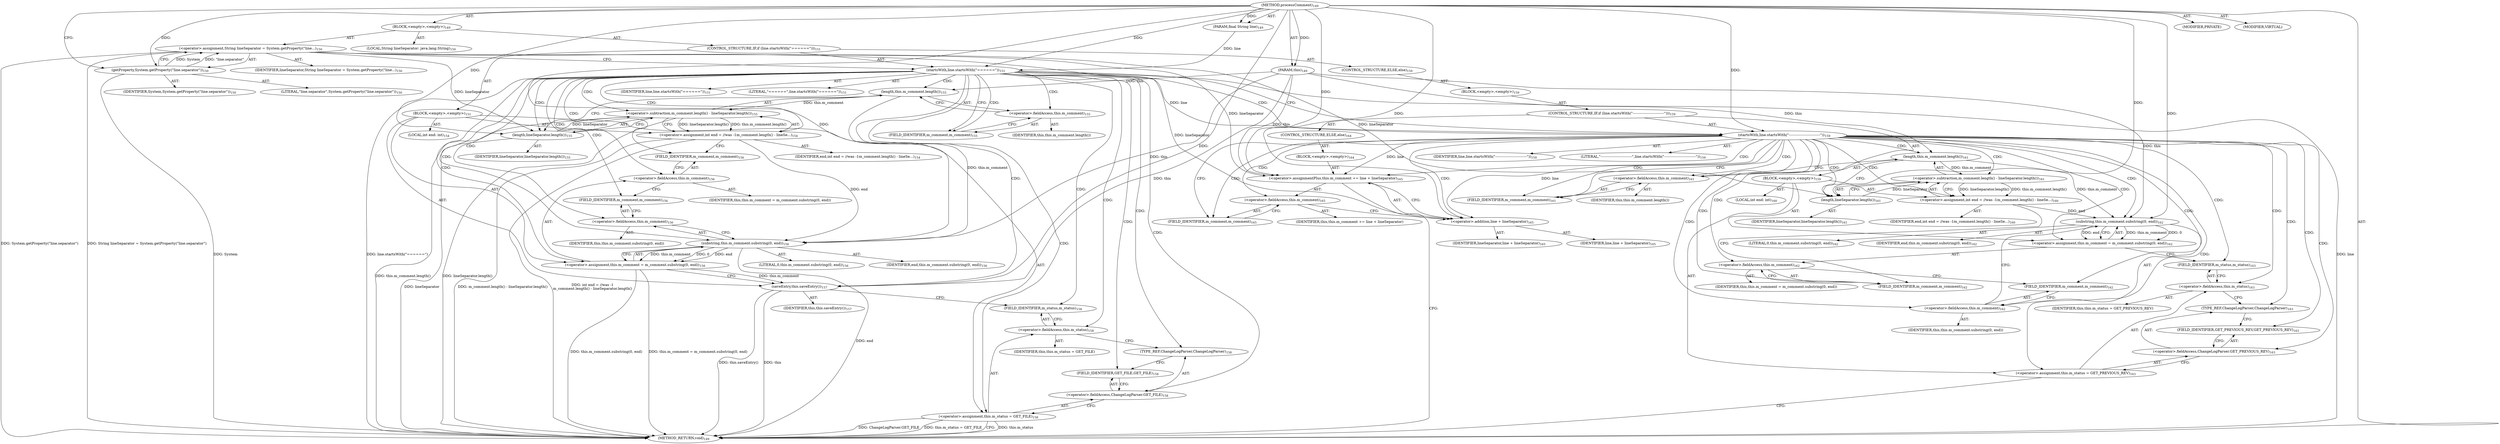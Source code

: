 digraph "processComment" {  
"111669149698" [label = <(METHOD,processComment)<SUB>149</SUB>> ]
"115964116993" [label = <(PARAM,this)<SUB>149</SUB>> ]
"115964116998" [label = <(PARAM,final String line)<SUB>149</SUB>> ]
"25769803785" [label = <(BLOCK,&lt;empty&gt;,&lt;empty&gt;)<SUB>149</SUB>> ]
"94489280515" [label = <(LOCAL,String lineSeparator: java.lang.String)<SUB>150</SUB>> ]
"30064771098" [label = <(&lt;operator&gt;.assignment,String lineSeparator = System.getProperty(&quot;line...)<SUB>150</SUB>> ]
"68719476761" [label = <(IDENTIFIER,lineSeparator,String lineSeparator = System.getProperty(&quot;line...)<SUB>150</SUB>> ]
"30064771099" [label = <(getProperty,System.getProperty(&quot;line.separator&quot;))<SUB>150</SUB>> ]
"68719476762" [label = <(IDENTIFIER,System,System.getProperty(&quot;line.separator&quot;))<SUB>150</SUB>> ]
"90194313217" [label = <(LITERAL,&quot;line.separator&quot;,System.getProperty(&quot;line.separator&quot;))<SUB>150</SUB>> ]
"47244640263" [label = <(CONTROL_STRUCTURE,IF,if (line.startsWith(&quot;======&quot;)))<SUB>151</SUB>> ]
"30064771100" [label = <(startsWith,line.startsWith(&quot;======&quot;))<SUB>151</SUB>> ]
"68719476763" [label = <(IDENTIFIER,line,line.startsWith(&quot;======&quot;))<SUB>151</SUB>> ]
"90194313218" [label = <(LITERAL,&quot;======&quot;,line.startsWith(&quot;======&quot;))<SUB>151</SUB>> ]
"25769803786" [label = <(BLOCK,&lt;empty&gt;,&lt;empty&gt;)<SUB>151</SUB>> ]
"94489280516" [label = <(LOCAL,int end: int)<SUB>154</SUB>> ]
"30064771101" [label = <(&lt;operator&gt;.assignment,int end = //was -1
m_comment.length() - lineSe...)<SUB>154</SUB>> ]
"68719476764" [label = <(IDENTIFIER,end,int end = //was -1
m_comment.length() - lineSe...)<SUB>154</SUB>> ]
"30064771102" [label = <(&lt;operator&gt;.subtraction,m_comment.length() - lineSeparator.length())<SUB>155</SUB>> ]
"30064771103" [label = <(length,this.m_comment.length())<SUB>155</SUB>> ]
"30064771104" [label = <(&lt;operator&gt;.fieldAccess,this.m_comment)<SUB>155</SUB>> ]
"68719476765" [label = <(IDENTIFIER,this,this.m_comment.length())> ]
"55834574856" [label = <(FIELD_IDENTIFIER,m_comment,m_comment)<SUB>155</SUB>> ]
"30064771105" [label = <(length,lineSeparator.length())<SUB>155</SUB>> ]
"68719476766" [label = <(IDENTIFIER,lineSeparator,lineSeparator.length())<SUB>155</SUB>> ]
"30064771106" [label = <(&lt;operator&gt;.assignment,this.m_comment = m_comment.substring(0, end))<SUB>156</SUB>> ]
"30064771107" [label = <(&lt;operator&gt;.fieldAccess,this.m_comment)<SUB>156</SUB>> ]
"68719476767" [label = <(IDENTIFIER,this,this.m_comment = m_comment.substring(0, end))> ]
"55834574857" [label = <(FIELD_IDENTIFIER,m_comment,m_comment)<SUB>156</SUB>> ]
"30064771108" [label = <(substring,this.m_comment.substring(0, end))<SUB>156</SUB>> ]
"30064771109" [label = <(&lt;operator&gt;.fieldAccess,this.m_comment)<SUB>156</SUB>> ]
"68719476768" [label = <(IDENTIFIER,this,this.m_comment.substring(0, end))> ]
"55834574858" [label = <(FIELD_IDENTIFIER,m_comment,m_comment)<SUB>156</SUB>> ]
"90194313219" [label = <(LITERAL,0,this.m_comment.substring(0, end))<SUB>156</SUB>> ]
"68719476769" [label = <(IDENTIFIER,end,this.m_comment.substring(0, end))<SUB>156</SUB>> ]
"30064771110" [label = <(saveEntry,this.saveEntry())<SUB>157</SUB>> ]
"68719476742" [label = <(IDENTIFIER,this,this.saveEntry())<SUB>157</SUB>> ]
"30064771111" [label = <(&lt;operator&gt;.assignment,this.m_status = GET_FILE)<SUB>158</SUB>> ]
"30064771112" [label = <(&lt;operator&gt;.fieldAccess,this.m_status)<SUB>158</SUB>> ]
"68719476770" [label = <(IDENTIFIER,this,this.m_status = GET_FILE)> ]
"55834574859" [label = <(FIELD_IDENTIFIER,m_status,m_status)<SUB>158</SUB>> ]
"30064771113" [label = <(&lt;operator&gt;.fieldAccess,ChangeLogParser.GET_FILE)<SUB>158</SUB>> ]
"180388626438" [label = <(TYPE_REF,ChangeLogParser,ChangeLogParser)<SUB>158</SUB>> ]
"55834574860" [label = <(FIELD_IDENTIFIER,GET_FILE,GET_FILE)<SUB>158</SUB>> ]
"47244640264" [label = <(CONTROL_STRUCTURE,ELSE,else)<SUB>159</SUB>> ]
"25769803787" [label = <(BLOCK,&lt;empty&gt;,&lt;empty&gt;)<SUB>159</SUB>> ]
"47244640265" [label = <(CONTROL_STRUCTURE,IF,if (line.startsWith(&quot;----------------------------&quot;)))<SUB>159</SUB>> ]
"30064771114" [label = <(startsWith,line.startsWith(&quot;----------------------------&quot;))<SUB>159</SUB>> ]
"68719476771" [label = <(IDENTIFIER,line,line.startsWith(&quot;----------------------------&quot;))<SUB>159</SUB>> ]
"90194313220" [label = <(LITERAL,&quot;----------------------------&quot;,line.startsWith(&quot;----------------------------&quot;))<SUB>159</SUB>> ]
"25769803788" [label = <(BLOCK,&lt;empty&gt;,&lt;empty&gt;)<SUB>159</SUB>> ]
"94489280517" [label = <(LOCAL,int end: int)<SUB>160</SUB>> ]
"30064771115" [label = <(&lt;operator&gt;.assignment,int end = //was -1
m_comment.length() - lineSe...)<SUB>160</SUB>> ]
"68719476772" [label = <(IDENTIFIER,end,int end = //was -1
m_comment.length() - lineSe...)<SUB>160</SUB>> ]
"30064771116" [label = <(&lt;operator&gt;.subtraction,m_comment.length() - lineSeparator.length())<SUB>161</SUB>> ]
"30064771117" [label = <(length,this.m_comment.length())<SUB>161</SUB>> ]
"30064771118" [label = <(&lt;operator&gt;.fieldAccess,this.m_comment)<SUB>161</SUB>> ]
"68719476773" [label = <(IDENTIFIER,this,this.m_comment.length())> ]
"55834574861" [label = <(FIELD_IDENTIFIER,m_comment,m_comment)<SUB>161</SUB>> ]
"30064771119" [label = <(length,lineSeparator.length())<SUB>161</SUB>> ]
"68719476774" [label = <(IDENTIFIER,lineSeparator,lineSeparator.length())<SUB>161</SUB>> ]
"30064771120" [label = <(&lt;operator&gt;.assignment,this.m_comment = m_comment.substring(0, end))<SUB>162</SUB>> ]
"30064771121" [label = <(&lt;operator&gt;.fieldAccess,this.m_comment)<SUB>162</SUB>> ]
"68719476775" [label = <(IDENTIFIER,this,this.m_comment = m_comment.substring(0, end))> ]
"55834574862" [label = <(FIELD_IDENTIFIER,m_comment,m_comment)<SUB>162</SUB>> ]
"30064771122" [label = <(substring,this.m_comment.substring(0, end))<SUB>162</SUB>> ]
"30064771123" [label = <(&lt;operator&gt;.fieldAccess,this.m_comment)<SUB>162</SUB>> ]
"68719476776" [label = <(IDENTIFIER,this,this.m_comment.substring(0, end))> ]
"55834574863" [label = <(FIELD_IDENTIFIER,m_comment,m_comment)<SUB>162</SUB>> ]
"90194313221" [label = <(LITERAL,0,this.m_comment.substring(0, end))<SUB>162</SUB>> ]
"68719476777" [label = <(IDENTIFIER,end,this.m_comment.substring(0, end))<SUB>162</SUB>> ]
"30064771124" [label = <(&lt;operator&gt;.assignment,this.m_status = GET_PREVIOUS_REV)<SUB>163</SUB>> ]
"30064771125" [label = <(&lt;operator&gt;.fieldAccess,this.m_status)<SUB>163</SUB>> ]
"68719476778" [label = <(IDENTIFIER,this,this.m_status = GET_PREVIOUS_REV)> ]
"55834574864" [label = <(FIELD_IDENTIFIER,m_status,m_status)<SUB>163</SUB>> ]
"30064771126" [label = <(&lt;operator&gt;.fieldAccess,ChangeLogParser.GET_PREVIOUS_REV)<SUB>163</SUB>> ]
"180388626439" [label = <(TYPE_REF,ChangeLogParser,ChangeLogParser)<SUB>163</SUB>> ]
"55834574865" [label = <(FIELD_IDENTIFIER,GET_PREVIOUS_REV,GET_PREVIOUS_REV)<SUB>163</SUB>> ]
"47244640266" [label = <(CONTROL_STRUCTURE,ELSE,else)<SUB>164</SUB>> ]
"25769803789" [label = <(BLOCK,&lt;empty&gt;,&lt;empty&gt;)<SUB>164</SUB>> ]
"30064771127" [label = <(&lt;operator&gt;.assignmentPlus,this.m_comment += line + lineSeparator)<SUB>165</SUB>> ]
"30064771128" [label = <(&lt;operator&gt;.fieldAccess,this.m_comment)<SUB>165</SUB>> ]
"68719476779" [label = <(IDENTIFIER,this,this.m_comment += line + lineSeparator)> ]
"55834574866" [label = <(FIELD_IDENTIFIER,m_comment,m_comment)<SUB>165</SUB>> ]
"30064771129" [label = <(&lt;operator&gt;.addition,line + lineSeparator)<SUB>165</SUB>> ]
"68719476780" [label = <(IDENTIFIER,line,line + lineSeparator)<SUB>165</SUB>> ]
"68719476781" [label = <(IDENTIFIER,lineSeparator,line + lineSeparator)<SUB>165</SUB>> ]
"133143986199" [label = <(MODIFIER,PRIVATE)> ]
"133143986200" [label = <(MODIFIER,VIRTUAL)> ]
"128849018882" [label = <(METHOD_RETURN,void)<SUB>149</SUB>> ]
  "111669149698" -> "115964116993"  [ label = "AST: "] 
  "111669149698" -> "115964116998"  [ label = "AST: "] 
  "111669149698" -> "25769803785"  [ label = "AST: "] 
  "111669149698" -> "133143986199"  [ label = "AST: "] 
  "111669149698" -> "133143986200"  [ label = "AST: "] 
  "111669149698" -> "128849018882"  [ label = "AST: "] 
  "25769803785" -> "94489280515"  [ label = "AST: "] 
  "25769803785" -> "30064771098"  [ label = "AST: "] 
  "25769803785" -> "47244640263"  [ label = "AST: "] 
  "30064771098" -> "68719476761"  [ label = "AST: "] 
  "30064771098" -> "30064771099"  [ label = "AST: "] 
  "30064771099" -> "68719476762"  [ label = "AST: "] 
  "30064771099" -> "90194313217"  [ label = "AST: "] 
  "47244640263" -> "30064771100"  [ label = "AST: "] 
  "47244640263" -> "25769803786"  [ label = "AST: "] 
  "47244640263" -> "47244640264"  [ label = "AST: "] 
  "30064771100" -> "68719476763"  [ label = "AST: "] 
  "30064771100" -> "90194313218"  [ label = "AST: "] 
  "25769803786" -> "94489280516"  [ label = "AST: "] 
  "25769803786" -> "30064771101"  [ label = "AST: "] 
  "25769803786" -> "30064771106"  [ label = "AST: "] 
  "25769803786" -> "30064771110"  [ label = "AST: "] 
  "25769803786" -> "30064771111"  [ label = "AST: "] 
  "30064771101" -> "68719476764"  [ label = "AST: "] 
  "30064771101" -> "30064771102"  [ label = "AST: "] 
  "30064771102" -> "30064771103"  [ label = "AST: "] 
  "30064771102" -> "30064771105"  [ label = "AST: "] 
  "30064771103" -> "30064771104"  [ label = "AST: "] 
  "30064771104" -> "68719476765"  [ label = "AST: "] 
  "30064771104" -> "55834574856"  [ label = "AST: "] 
  "30064771105" -> "68719476766"  [ label = "AST: "] 
  "30064771106" -> "30064771107"  [ label = "AST: "] 
  "30064771106" -> "30064771108"  [ label = "AST: "] 
  "30064771107" -> "68719476767"  [ label = "AST: "] 
  "30064771107" -> "55834574857"  [ label = "AST: "] 
  "30064771108" -> "30064771109"  [ label = "AST: "] 
  "30064771108" -> "90194313219"  [ label = "AST: "] 
  "30064771108" -> "68719476769"  [ label = "AST: "] 
  "30064771109" -> "68719476768"  [ label = "AST: "] 
  "30064771109" -> "55834574858"  [ label = "AST: "] 
  "30064771110" -> "68719476742"  [ label = "AST: "] 
  "30064771111" -> "30064771112"  [ label = "AST: "] 
  "30064771111" -> "30064771113"  [ label = "AST: "] 
  "30064771112" -> "68719476770"  [ label = "AST: "] 
  "30064771112" -> "55834574859"  [ label = "AST: "] 
  "30064771113" -> "180388626438"  [ label = "AST: "] 
  "30064771113" -> "55834574860"  [ label = "AST: "] 
  "47244640264" -> "25769803787"  [ label = "AST: "] 
  "25769803787" -> "47244640265"  [ label = "AST: "] 
  "47244640265" -> "30064771114"  [ label = "AST: "] 
  "47244640265" -> "25769803788"  [ label = "AST: "] 
  "47244640265" -> "47244640266"  [ label = "AST: "] 
  "30064771114" -> "68719476771"  [ label = "AST: "] 
  "30064771114" -> "90194313220"  [ label = "AST: "] 
  "25769803788" -> "94489280517"  [ label = "AST: "] 
  "25769803788" -> "30064771115"  [ label = "AST: "] 
  "25769803788" -> "30064771120"  [ label = "AST: "] 
  "25769803788" -> "30064771124"  [ label = "AST: "] 
  "30064771115" -> "68719476772"  [ label = "AST: "] 
  "30064771115" -> "30064771116"  [ label = "AST: "] 
  "30064771116" -> "30064771117"  [ label = "AST: "] 
  "30064771116" -> "30064771119"  [ label = "AST: "] 
  "30064771117" -> "30064771118"  [ label = "AST: "] 
  "30064771118" -> "68719476773"  [ label = "AST: "] 
  "30064771118" -> "55834574861"  [ label = "AST: "] 
  "30064771119" -> "68719476774"  [ label = "AST: "] 
  "30064771120" -> "30064771121"  [ label = "AST: "] 
  "30064771120" -> "30064771122"  [ label = "AST: "] 
  "30064771121" -> "68719476775"  [ label = "AST: "] 
  "30064771121" -> "55834574862"  [ label = "AST: "] 
  "30064771122" -> "30064771123"  [ label = "AST: "] 
  "30064771122" -> "90194313221"  [ label = "AST: "] 
  "30064771122" -> "68719476777"  [ label = "AST: "] 
  "30064771123" -> "68719476776"  [ label = "AST: "] 
  "30064771123" -> "55834574863"  [ label = "AST: "] 
  "30064771124" -> "30064771125"  [ label = "AST: "] 
  "30064771124" -> "30064771126"  [ label = "AST: "] 
  "30064771125" -> "68719476778"  [ label = "AST: "] 
  "30064771125" -> "55834574864"  [ label = "AST: "] 
  "30064771126" -> "180388626439"  [ label = "AST: "] 
  "30064771126" -> "55834574865"  [ label = "AST: "] 
  "47244640266" -> "25769803789"  [ label = "AST: "] 
  "25769803789" -> "30064771127"  [ label = "AST: "] 
  "30064771127" -> "30064771128"  [ label = "AST: "] 
  "30064771127" -> "30064771129"  [ label = "AST: "] 
  "30064771128" -> "68719476779"  [ label = "AST: "] 
  "30064771128" -> "55834574866"  [ label = "AST: "] 
  "30064771129" -> "68719476780"  [ label = "AST: "] 
  "30064771129" -> "68719476781"  [ label = "AST: "] 
  "30064771098" -> "30064771100"  [ label = "CFG: "] 
  "30064771099" -> "30064771098"  [ label = "CFG: "] 
  "30064771100" -> "55834574856"  [ label = "CFG: "] 
  "30064771100" -> "30064771114"  [ label = "CFG: "] 
  "30064771101" -> "55834574857"  [ label = "CFG: "] 
  "30064771106" -> "30064771110"  [ label = "CFG: "] 
  "30064771110" -> "55834574859"  [ label = "CFG: "] 
  "30064771111" -> "128849018882"  [ label = "CFG: "] 
  "30064771102" -> "30064771101"  [ label = "CFG: "] 
  "30064771107" -> "55834574858"  [ label = "CFG: "] 
  "30064771108" -> "30064771106"  [ label = "CFG: "] 
  "30064771112" -> "180388626438"  [ label = "CFG: "] 
  "30064771113" -> "30064771111"  [ label = "CFG: "] 
  "30064771103" -> "30064771105"  [ label = "CFG: "] 
  "30064771105" -> "30064771102"  [ label = "CFG: "] 
  "55834574857" -> "30064771107"  [ label = "CFG: "] 
  "30064771109" -> "30064771108"  [ label = "CFG: "] 
  "55834574859" -> "30064771112"  [ label = "CFG: "] 
  "180388626438" -> "55834574860"  [ label = "CFG: "] 
  "55834574860" -> "30064771113"  [ label = "CFG: "] 
  "30064771114" -> "55834574861"  [ label = "CFG: "] 
  "30064771114" -> "55834574866"  [ label = "CFG: "] 
  "30064771104" -> "30064771103"  [ label = "CFG: "] 
  "55834574858" -> "30064771109"  [ label = "CFG: "] 
  "30064771115" -> "55834574862"  [ label = "CFG: "] 
  "30064771120" -> "55834574864"  [ label = "CFG: "] 
  "30064771124" -> "128849018882"  [ label = "CFG: "] 
  "55834574856" -> "30064771104"  [ label = "CFG: "] 
  "30064771116" -> "30064771115"  [ label = "CFG: "] 
  "30064771121" -> "55834574863"  [ label = "CFG: "] 
  "30064771122" -> "30064771120"  [ label = "CFG: "] 
  "30064771125" -> "180388626439"  [ label = "CFG: "] 
  "30064771126" -> "30064771124"  [ label = "CFG: "] 
  "30064771127" -> "128849018882"  [ label = "CFG: "] 
  "30064771117" -> "30064771119"  [ label = "CFG: "] 
  "30064771119" -> "30064771116"  [ label = "CFG: "] 
  "55834574862" -> "30064771121"  [ label = "CFG: "] 
  "30064771123" -> "30064771122"  [ label = "CFG: "] 
  "55834574864" -> "30064771125"  [ label = "CFG: "] 
  "180388626439" -> "55834574865"  [ label = "CFG: "] 
  "55834574865" -> "30064771126"  [ label = "CFG: "] 
  "30064771128" -> "30064771129"  [ label = "CFG: "] 
  "30064771129" -> "30064771127"  [ label = "CFG: "] 
  "30064771118" -> "30064771117"  [ label = "CFG: "] 
  "55834574863" -> "30064771123"  [ label = "CFG: "] 
  "55834574866" -> "30064771128"  [ label = "CFG: "] 
  "55834574861" -> "30064771118"  [ label = "CFG: "] 
  "111669149698" -> "30064771099"  [ label = "CFG: "] 
  "30064771098" -> "128849018882"  [ label = "DDG: System.getProperty(&quot;line.separator&quot;)"] 
  "30064771098" -> "128849018882"  [ label = "DDG: String lineSeparator = System.getProperty(&quot;line.separator&quot;)"] 
  "30064771100" -> "128849018882"  [ label = "DDG: line"] 
  "30064771100" -> "128849018882"  [ label = "DDG: line.startsWith(&quot;======&quot;)"] 
  "30064771102" -> "128849018882"  [ label = "DDG: this.m_comment.length()"] 
  "30064771105" -> "128849018882"  [ label = "DDG: lineSeparator"] 
  "30064771102" -> "128849018882"  [ label = "DDG: lineSeparator.length()"] 
  "30064771101" -> "128849018882"  [ label = "DDG: m_comment.length() - lineSeparator.length()"] 
  "30064771101" -> "128849018882"  [ label = "DDG: int end = //was -1
m_comment.length() - lineSeparator.length()"] 
  "30064771108" -> "128849018882"  [ label = "DDG: end"] 
  "30064771106" -> "128849018882"  [ label = "DDG: this.m_comment.substring(0, end)"] 
  "30064771106" -> "128849018882"  [ label = "DDG: this.m_comment = m_comment.substring(0, end)"] 
  "30064771110" -> "128849018882"  [ label = "DDG: this"] 
  "30064771110" -> "128849018882"  [ label = "DDG: this.saveEntry()"] 
  "30064771111" -> "128849018882"  [ label = "DDG: this.m_status"] 
  "30064771111" -> "128849018882"  [ label = "DDG: ChangeLogParser.GET_FILE"] 
  "30064771111" -> "128849018882"  [ label = "DDG: this.m_status = GET_FILE"] 
  "30064771099" -> "128849018882"  [ label = "DDG: System"] 
  "111669149698" -> "115964116993"  [ label = "DDG: "] 
  "111669149698" -> "115964116998"  [ label = "DDG: "] 
  "30064771099" -> "30064771098"  [ label = "DDG: System"] 
  "30064771099" -> "30064771098"  [ label = "DDG: &quot;line.separator&quot;"] 
  "111669149698" -> "30064771099"  [ label = "DDG: "] 
  "115964116998" -> "30064771100"  [ label = "DDG: line"] 
  "111669149698" -> "30064771100"  [ label = "DDG: "] 
  "30064771102" -> "30064771101"  [ label = "DDG: this.m_comment.length()"] 
  "30064771102" -> "30064771101"  [ label = "DDG: lineSeparator.length()"] 
  "30064771108" -> "30064771106"  [ label = "DDG: this.m_comment"] 
  "30064771108" -> "30064771106"  [ label = "DDG: 0"] 
  "30064771108" -> "30064771106"  [ label = "DDG: end"] 
  "115964116993" -> "30064771110"  [ label = "DDG: this"] 
  "30064771106" -> "30064771110"  [ label = "DDG: this.m_comment"] 
  "111669149698" -> "30064771110"  [ label = "DDG: "] 
  "30064771103" -> "30064771102"  [ label = "DDG: this.m_comment"] 
  "30064771105" -> "30064771102"  [ label = "DDG: lineSeparator"] 
  "115964116993" -> "30064771108"  [ label = "DDG: this"] 
  "30064771103" -> "30064771108"  [ label = "DDG: this.m_comment"] 
  "111669149698" -> "30064771108"  [ label = "DDG: "] 
  "30064771101" -> "30064771108"  [ label = "DDG: end"] 
  "115964116993" -> "30064771103"  [ label = "DDG: this"] 
  "30064771098" -> "30064771105"  [ label = "DDG: lineSeparator"] 
  "111669149698" -> "30064771105"  [ label = "DDG: "] 
  "30064771100" -> "30064771114"  [ label = "DDG: line"] 
  "111669149698" -> "30064771114"  [ label = "DDG: "] 
  "30064771116" -> "30064771115"  [ label = "DDG: this.m_comment.length()"] 
  "30064771116" -> "30064771115"  [ label = "DDG: lineSeparator.length()"] 
  "30064771122" -> "30064771120"  [ label = "DDG: this.m_comment"] 
  "30064771122" -> "30064771120"  [ label = "DDG: 0"] 
  "30064771122" -> "30064771120"  [ label = "DDG: end"] 
  "30064771114" -> "30064771127"  [ label = "DDG: line"] 
  "111669149698" -> "30064771127"  [ label = "DDG: "] 
  "30064771098" -> "30064771127"  [ label = "DDG: lineSeparator"] 
  "30064771117" -> "30064771116"  [ label = "DDG: this.m_comment"] 
  "30064771119" -> "30064771116"  [ label = "DDG: lineSeparator"] 
  "115964116993" -> "30064771122"  [ label = "DDG: this"] 
  "30064771117" -> "30064771122"  [ label = "DDG: this.m_comment"] 
  "111669149698" -> "30064771122"  [ label = "DDG: "] 
  "30064771115" -> "30064771122"  [ label = "DDG: end"] 
  "115964116993" -> "30064771127"  [ label = "DDG: this"] 
  "115964116993" -> "30064771117"  [ label = "DDG: this"] 
  "30064771098" -> "30064771119"  [ label = "DDG: lineSeparator"] 
  "111669149698" -> "30064771119"  [ label = "DDG: "] 
  "30064771114" -> "30064771129"  [ label = "DDG: line"] 
  "111669149698" -> "30064771129"  [ label = "DDG: "] 
  "30064771098" -> "30064771129"  [ label = "DDG: lineSeparator"] 
  "30064771100" -> "55834574856"  [ label = "CDG: "] 
  "30064771100" -> "180388626438"  [ label = "CDG: "] 
  "30064771100" -> "55834574857"  [ label = "CDG: "] 
  "30064771100" -> "55834574858"  [ label = "CDG: "] 
  "30064771100" -> "55834574859"  [ label = "CDG: "] 
  "30064771100" -> "55834574860"  [ label = "CDG: "] 
  "30064771100" -> "30064771101"  [ label = "CDG: "] 
  "30064771100" -> "30064771102"  [ label = "CDG: "] 
  "30064771100" -> "30064771103"  [ label = "CDG: "] 
  "30064771100" -> "30064771104"  [ label = "CDG: "] 
  "30064771100" -> "30064771105"  [ label = "CDG: "] 
  "30064771100" -> "30064771106"  [ label = "CDG: "] 
  "30064771100" -> "30064771107"  [ label = "CDG: "] 
  "30064771100" -> "30064771108"  [ label = "CDG: "] 
  "30064771100" -> "30064771109"  [ label = "CDG: "] 
  "30064771100" -> "30064771110"  [ label = "CDG: "] 
  "30064771100" -> "30064771111"  [ label = "CDG: "] 
  "30064771100" -> "30064771112"  [ label = "CDG: "] 
  "30064771100" -> "30064771113"  [ label = "CDG: "] 
  "30064771100" -> "30064771114"  [ label = "CDG: "] 
  "30064771114" -> "30064771119"  [ label = "CDG: "] 
  "30064771114" -> "30064771120"  [ label = "CDG: "] 
  "30064771114" -> "30064771121"  [ label = "CDG: "] 
  "30064771114" -> "30064771122"  [ label = "CDG: "] 
  "30064771114" -> "30064771123"  [ label = "CDG: "] 
  "30064771114" -> "30064771124"  [ label = "CDG: "] 
  "30064771114" -> "30064771125"  [ label = "CDG: "] 
  "30064771114" -> "30064771126"  [ label = "CDG: "] 
  "30064771114" -> "30064771127"  [ label = "CDG: "] 
  "30064771114" -> "30064771128"  [ label = "CDG: "] 
  "30064771114" -> "30064771129"  [ label = "CDG: "] 
  "30064771114" -> "180388626439"  [ label = "CDG: "] 
  "30064771114" -> "55834574861"  [ label = "CDG: "] 
  "30064771114" -> "55834574862"  [ label = "CDG: "] 
  "30064771114" -> "55834574863"  [ label = "CDG: "] 
  "30064771114" -> "55834574864"  [ label = "CDG: "] 
  "30064771114" -> "55834574865"  [ label = "CDG: "] 
  "30064771114" -> "55834574866"  [ label = "CDG: "] 
  "30064771114" -> "30064771115"  [ label = "CDG: "] 
  "30064771114" -> "30064771116"  [ label = "CDG: "] 
  "30064771114" -> "30064771117"  [ label = "CDG: "] 
  "30064771114" -> "30064771118"  [ label = "CDG: "] 
}
